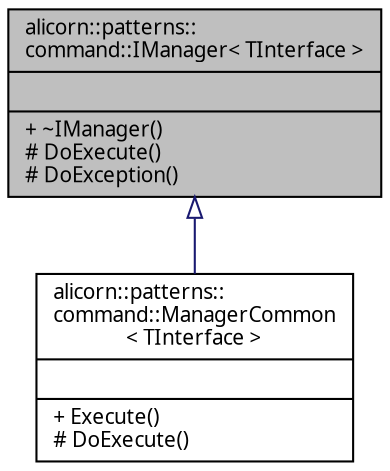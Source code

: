 digraph "alicorn::patterns::command::IManager&lt; TInterface &gt;"
{
 // INTERACTIVE_SVG=YES
  edge [fontname="Verdana",fontsize="10",labelfontname="Verdana",labelfontsize="10"];
  node [fontname="Verdana",fontsize="10",shape=record];
  Node1 [label="{alicorn::patterns::\lcommand::IManager\< TInterface \>\n||+ ~IManager()\l# DoExecute()\l# DoException()\l}",height=0.2,width=0.4,color="black", fillcolor="grey75", style="filled", fontcolor="black"];
  Node1 -> Node2 [dir="back",color="midnightblue",fontsize="10",style="solid",arrowtail="onormal",fontname="Verdana"];
  Node2 [label="{alicorn::patterns::\lcommand::ManagerCommon\l\< TInterface \>\n||+ Execute()\l# DoExecute()\l}",height=0.2,width=0.4,color="black", fillcolor="white", style="filled",URL="$a00104.html",tooltip="Класс входит в Проект Patterns   Базовый класс менеджеров, управляющих выполнением команд..."];
}
